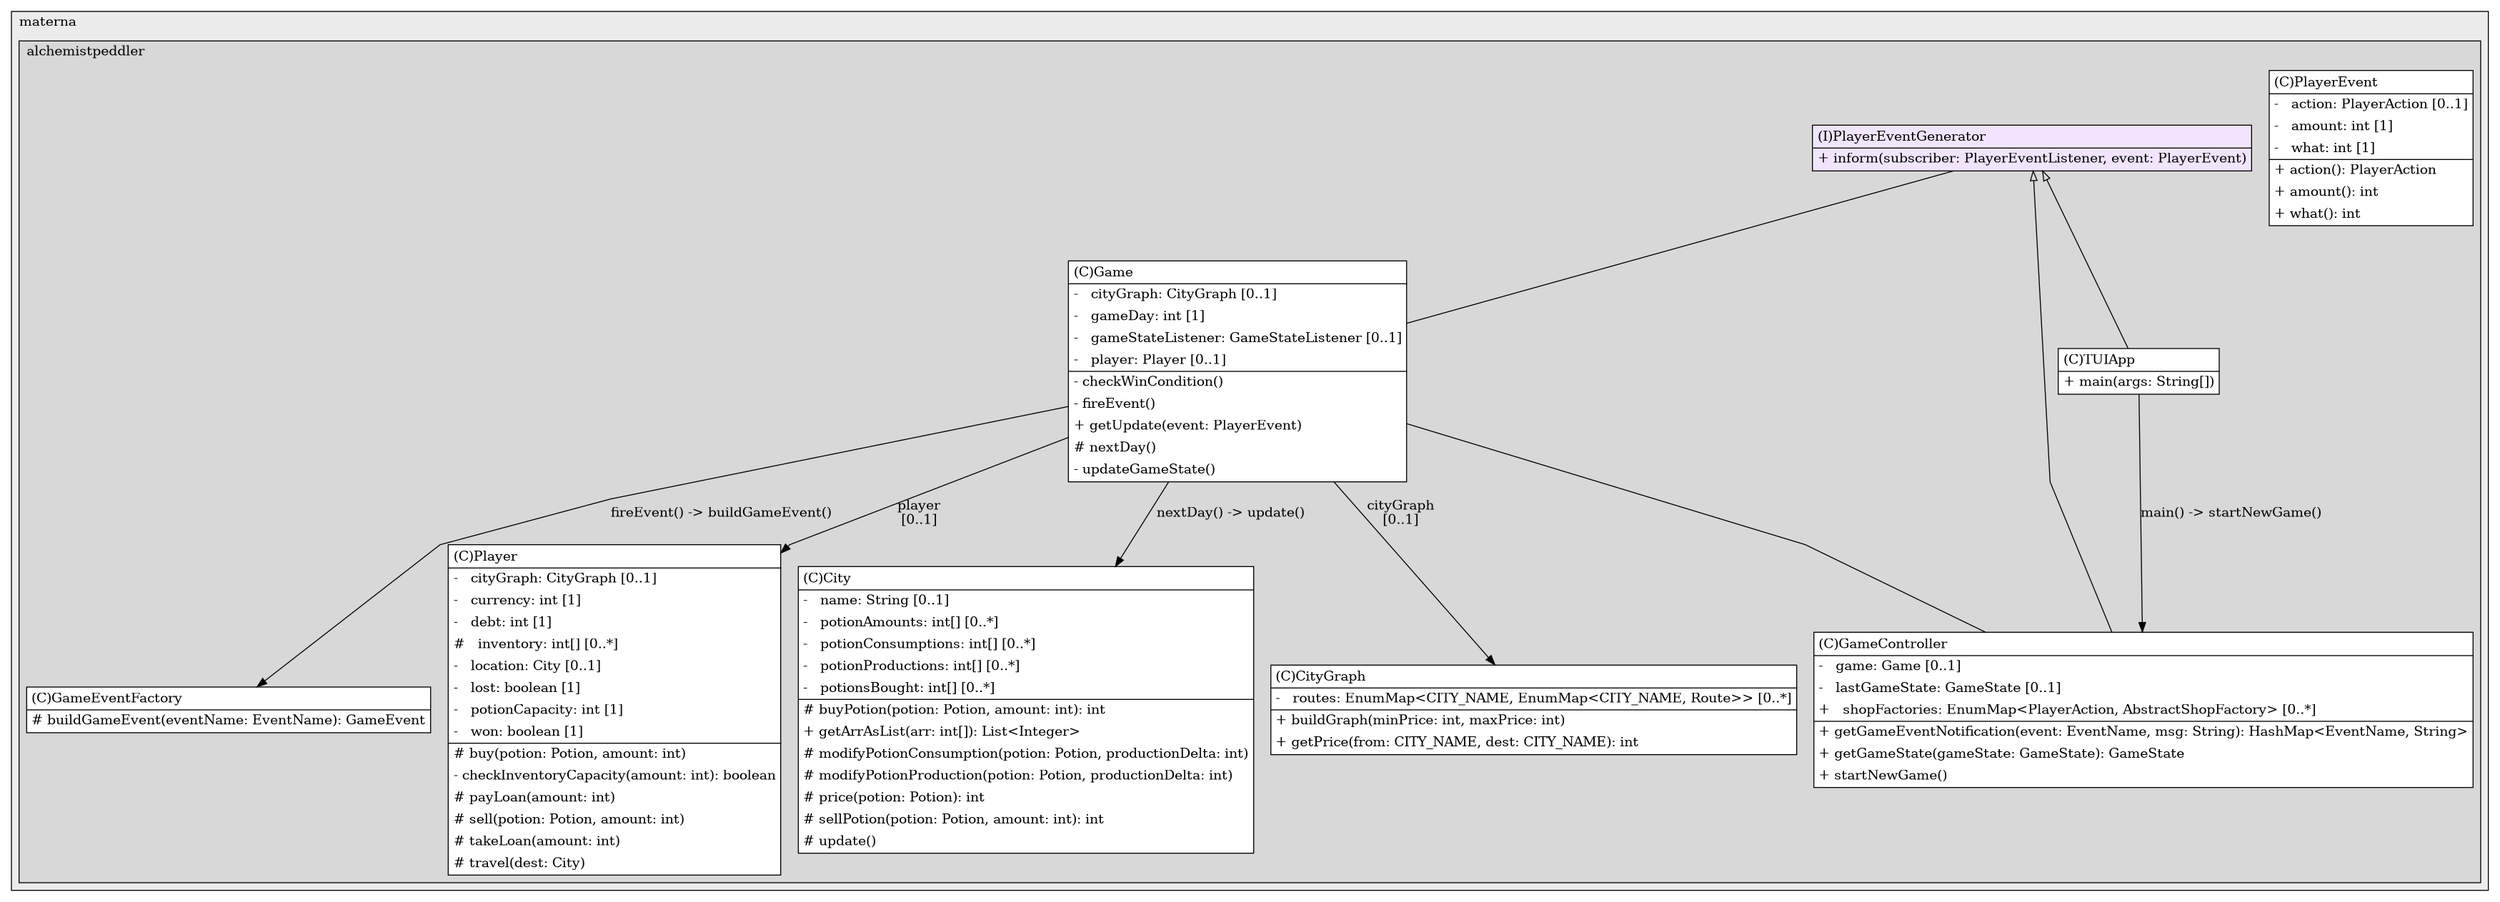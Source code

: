 @startuml

/' diagram meta data start
config=StructureConfiguration;
{
  "projectClassification": {
    "searchMode": "OpenProject", // OpenProject, AllProjects
    "includedProjects": "",
    "pathEndKeywords": "*.impl",
    "isClientPath": "",
    "isClientName": "",
    "isTestPath": "",
    "isTestName": "",
    "isMappingPath": "",
    "isMappingName": "",
    "isDataAccessPath": "",
    "isDataAccessName": "",
    "isDataStructurePath": "",
    "isDataStructureName": "",
    "isInterfaceStructuresPath": "",
    "isInterfaceStructuresName": "",
    "isEntryPointPath": "",
    "isEntryPointName": "",
    "treatFinalFieldsAsMandatory": false
  },
  "graphRestriction": {
    "classPackageExcludeFilter": "",
    "classPackageIncludeFilter": "",
    "classNameExcludeFilter": "",
    "classNameIncludeFilter": "",
    "methodNameExcludeFilter": "",
    "methodNameIncludeFilter": "",
    "removeByInheritance": "", // inheritance/annotation based filtering is done in a second step
    "removeByAnnotation": "",
    "removeByClassPackage": "", // cleanup the graph after inheritance/annotation based filtering is done
    "removeByClassName": "",
    "cutMappings": false,
    "cutEnum": true,
    "cutTests": true,
    "cutClient": true,
    "cutDataAccess": true,
    "cutInterfaceStructures": true,
    "cutDataStructures": true,
    "cutGetterAndSetter": true,
    "cutConstructors": true
  },
  "graphTraversal": {
    "forwardDepth": 2,
    "backwardDepth": 1,
    "classPackageExcludeFilter": "",
    "classPackageIncludeFilter": "",
    "classNameExcludeFilter": "",
    "classNameIncludeFilter": "",
    "methodNameExcludeFilter": "",
    "methodNameIncludeFilter": "",
    "hideMappings": false,
    "hideDataStructures": false,
    "hidePrivateMethods": true,
    "hideInterfaceCalls": true, // indirection: implementation -> interface (is hidden) -> implementation
    "onlyShowApplicationEntryPoints": false, // root node is included
    "useMethodCallsForStructureDiagram": "ForwardOnly" // ForwardOnly, BothDirections, No
  },
  "details": {
    "aggregation": "GroupByClass", // ByClass, GroupByClass, None
    "showClassGenericTypes": true,
    "showMethods": true,
    "showMethodParameterNames": true,
    "showMethodParameterTypes": true,
    "showMethodReturnType": true,
    "showPackageLevels": 2,
    "showDetailedClassStructure": true
  },
  "rootClass": "de.materna.alchemistpeddler.gameuicommunication.PlayerEventGenerator",
  "extensionCallbackMethod": "" // qualified.class.name#methodName - signature: public static String method(String)
}
diagram meta data end '/



digraph g {
    rankdir="TB"
    splines=polyline
    

'nodes 
subgraph cluster_840931456 { 
   	label=materna
	labeljust=l
	fillcolor="#ececec"
	style=filled
   
   subgraph cluster_1737524960 { 
   	label=alchemistpeddler
	labeljust=l
	fillcolor="#d8d8d8"
	style=filled
   
   City171409429[
	label=<<TABLE BORDER="1" CELLBORDER="0" CELLPADDING="4" CELLSPACING="0">
<TR><TD ALIGN="LEFT" >(C)City</TD></TR>
<HR/>
<TR><TD ALIGN="LEFT" >-   name: String [0..1]</TD></TR>
<TR><TD ALIGN="LEFT" >-   potionAmounts: int[] [0..*]</TD></TR>
<TR><TD ALIGN="LEFT" >-   potionConsumptions: int[] [0..*]</TD></TR>
<TR><TD ALIGN="LEFT" >-   potionProductions: int[] [0..*]</TD></TR>
<TR><TD ALIGN="LEFT" >-   potionsBought: int[] [0..*]</TD></TR>
<HR/>
<TR><TD ALIGN="LEFT" ># buyPotion(potion: Potion, amount: int): int</TD></TR>
<TR><TD ALIGN="LEFT" >+ getArrAsList(arr: int[]): List&lt;Integer&gt;</TD></TR>
<TR><TD ALIGN="LEFT" ># modifyPotionConsumption(potion: Potion, productionDelta: int)</TD></TR>
<TR><TD ALIGN="LEFT" ># modifyPotionProduction(potion: Potion, productionDelta: int)</TD></TR>
<TR><TD ALIGN="LEFT" ># price(potion: Potion): int</TD></TR>
<TR><TD ALIGN="LEFT" ># sellPotion(potion: Potion, amount: int): int</TD></TR>
<TR><TD ALIGN="LEFT" ># update()</TD></TR>
</TABLE>>
	style=filled
	margin=0
	shape=plaintext
	fillcolor="#FFFFFF"
];

CityGraph171409429[
	label=<<TABLE BORDER="1" CELLBORDER="0" CELLPADDING="4" CELLSPACING="0">
<TR><TD ALIGN="LEFT" >(C)CityGraph</TD></TR>
<HR/>
<TR><TD ALIGN="LEFT" >-   routes: EnumMap&lt;CITY_NAME, EnumMap&lt;CITY_NAME, Route&gt;&gt; [0..*]</TD></TR>
<HR/>
<TR><TD ALIGN="LEFT" >+ buildGraph(minPrice: int, maxPrice: int)</TD></TR>
<TR><TD ALIGN="LEFT" >+ getPrice(from: CITY_NAME, dest: CITY_NAME): int</TD></TR>
</TABLE>>
	style=filled
	margin=0
	shape=plaintext
	fillcolor="#FFFFFF"
];

Game171409429[
	label=<<TABLE BORDER="1" CELLBORDER="0" CELLPADDING="4" CELLSPACING="0">
<TR><TD ALIGN="LEFT" >(C)Game</TD></TR>
<HR/>
<TR><TD ALIGN="LEFT" >-   cityGraph: CityGraph [0..1]</TD></TR>
<TR><TD ALIGN="LEFT" >-   gameDay: int [1]</TD></TR>
<TR><TD ALIGN="LEFT" >-   gameStateListener: GameStateListener [0..1]</TD></TR>
<TR><TD ALIGN="LEFT" >-   player: Player [0..1]</TD></TR>
<HR/>
<TR><TD ALIGN="LEFT" >- checkWinCondition()</TD></TR>
<TR><TD ALIGN="LEFT" >- fireEvent()</TD></TR>
<TR><TD ALIGN="LEFT" >+ getUpdate(event: PlayerEvent)</TD></TR>
<TR><TD ALIGN="LEFT" ># nextDay()</TD></TR>
<TR><TD ALIGN="LEFT" >- updateGameState()</TD></TR>
</TABLE>>
	style=filled
	margin=0
	shape=plaintext
	fillcolor="#FFFFFF"
];

GameController1330483847[
	label=<<TABLE BORDER="1" CELLBORDER="0" CELLPADDING="4" CELLSPACING="0">
<TR><TD ALIGN="LEFT" >(C)GameController</TD></TR>
<HR/>
<TR><TD ALIGN="LEFT" >-   game: Game [0..1]</TD></TR>
<TR><TD ALIGN="LEFT" >-   lastGameState: GameState [0..1]</TD></TR>
<TR><TD ALIGN="LEFT" >+   shopFactories: EnumMap&lt;PlayerAction, AbstractShopFactory&gt; [0..*]</TD></TR>
<HR/>
<TR><TD ALIGN="LEFT" >+ getGameEventNotification(event: EventName, msg: String): HashMap&lt;EventName, String&gt;</TD></TR>
<TR><TD ALIGN="LEFT" >+ getGameState(gameState: GameState): GameState</TD></TR>
<TR><TD ALIGN="LEFT" >+ startNewGame()</TD></TR>
</TABLE>>
	style=filled
	margin=0
	shape=plaintext
	fillcolor="#FFFFFF"
];

GameEventFactory171409429[
	label=<<TABLE BORDER="1" CELLBORDER="0" CELLPADDING="4" CELLSPACING="0">
<TR><TD ALIGN="LEFT" >(C)GameEventFactory</TD></TR>
<HR/>
<TR><TD ALIGN="LEFT" ># buildGameEvent(eventName: EventName): GameEvent</TD></TR>
</TABLE>>
	style=filled
	margin=0
	shape=plaintext
	fillcolor="#FFFFFF"
];

Player171409429[
	label=<<TABLE BORDER="1" CELLBORDER="0" CELLPADDING="4" CELLSPACING="0">
<TR><TD ALIGN="LEFT" >(C)Player</TD></TR>
<HR/>
<TR><TD ALIGN="LEFT" >-   cityGraph: CityGraph [0..1]</TD></TR>
<TR><TD ALIGN="LEFT" >-   currency: int [1]</TD></TR>
<TR><TD ALIGN="LEFT" >-   debt: int [1]</TD></TR>
<TR><TD ALIGN="LEFT" >#   inventory: int[] [0..*]</TD></TR>
<TR><TD ALIGN="LEFT" >-   location: City [0..1]</TD></TR>
<TR><TD ALIGN="LEFT" >-   lost: boolean [1]</TD></TR>
<TR><TD ALIGN="LEFT" >-   potionCapacity: int [1]</TD></TR>
<TR><TD ALIGN="LEFT" >-   won: boolean [1]</TD></TR>
<HR/>
<TR><TD ALIGN="LEFT" ># buy(potion: Potion, amount: int)</TD></TR>
<TR><TD ALIGN="LEFT" >- checkInventoryCapacity(amount: int): boolean</TD></TR>
<TR><TD ALIGN="LEFT" ># payLoan(amount: int)</TD></TR>
<TR><TD ALIGN="LEFT" ># sell(potion: Potion, amount: int)</TD></TR>
<TR><TD ALIGN="LEFT" ># takeLoan(amount: int)</TD></TR>
<TR><TD ALIGN="LEFT" ># travel(dest: City)</TD></TR>
</TABLE>>
	style=filled
	margin=0
	shape=plaintext
	fillcolor="#FFFFFF"
];

PlayerEvent1798247951[
	label=<<TABLE BORDER="1" CELLBORDER="0" CELLPADDING="4" CELLSPACING="0">
<TR><TD ALIGN="LEFT" >(C)PlayerEvent</TD></TR>
<HR/>
<TR><TD ALIGN="LEFT" >-   action: PlayerAction [0..1]</TD></TR>
<TR><TD ALIGN="LEFT" >-   amount: int [1]</TD></TR>
<TR><TD ALIGN="LEFT" >-   what: int [1]</TD></TR>
<HR/>
<TR><TD ALIGN="LEFT" >+ action(): PlayerAction</TD></TR>
<TR><TD ALIGN="LEFT" >+ amount(): int</TD></TR>
<TR><TD ALIGN="LEFT" >+ what(): int</TD></TR>
</TABLE>>
	style=filled
	margin=0
	shape=plaintext
	fillcolor="#FFFFFF"
];

PlayerEventGenerator1798247951[
	label=<<TABLE BORDER="1" CELLBORDER="0" CELLPADDING="4" CELLSPACING="0">
<TR><TD ALIGN="LEFT" >(I)PlayerEventGenerator</TD></TR>
<HR/>
<TR><TD ALIGN="LEFT" >+ inform(subscriber: PlayerEventListener, event: PlayerEvent)</TD></TR>
</TABLE>>
	style=filled
	margin=0
	shape=plaintext
	fillcolor="#F1E5FD"
];

TUIApp1330483847[
	label=<<TABLE BORDER="1" CELLBORDER="0" CELLPADDING="4" CELLSPACING="0">
<TR><TD ALIGN="LEFT" >(C)TUIApp</TD></TR>
<HR/>
<TR><TD ALIGN="LEFT" >+ main(args: String[])</TD></TR>
</TABLE>>
	style=filled
	margin=0
	shape=plaintext
	fillcolor="#FFFFFF"
];
} 
} 

'edges    
Game171409429 -> City171409429[label="nextDay() -> update()"];
Game171409429 -> CityGraph171409429[label="cityGraph
[0..1]"];
Game171409429 -> GameController1330483847[arrowhead=none];
Game171409429 -> GameEventFactory171409429[label="fireEvent() -> buildGameEvent()"];
Game171409429 -> Player171409429[label="player
[0..1]"];
PlayerEventGenerator1798247951 -> Game171409429[arrowhead=none];
PlayerEventGenerator1798247951 -> GameController1330483847[arrowhead=none, arrowtail=empty, dir=both];
PlayerEventGenerator1798247951 -> TUIApp1330483847[arrowhead=none, arrowtail=empty, dir=both];
TUIApp1330483847 -> GameController1330483847[label="main() -> startNewGame()"];
    
}
@enduml